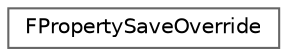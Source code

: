 digraph "Graphical Class Hierarchy"
{
 // INTERACTIVE_SVG=YES
 // LATEX_PDF_SIZE
  bgcolor="transparent";
  edge [fontname=Helvetica,fontsize=10,labelfontname=Helvetica,labelfontsize=10];
  node [fontname=Helvetica,fontsize=10,shape=box,height=0.2,width=0.4];
  rankdir="LR";
  Node0 [id="Node000000",label="FPropertySaveOverride",height=0.2,width=0.4,color="grey40", fillcolor="white", style="filled",URL="$d7/df0/structFPropertySaveOverride.html",tooltip="Data collected during SavePackage that modifies the EPropertyFlags for a single FProperty on a single..."];
}
